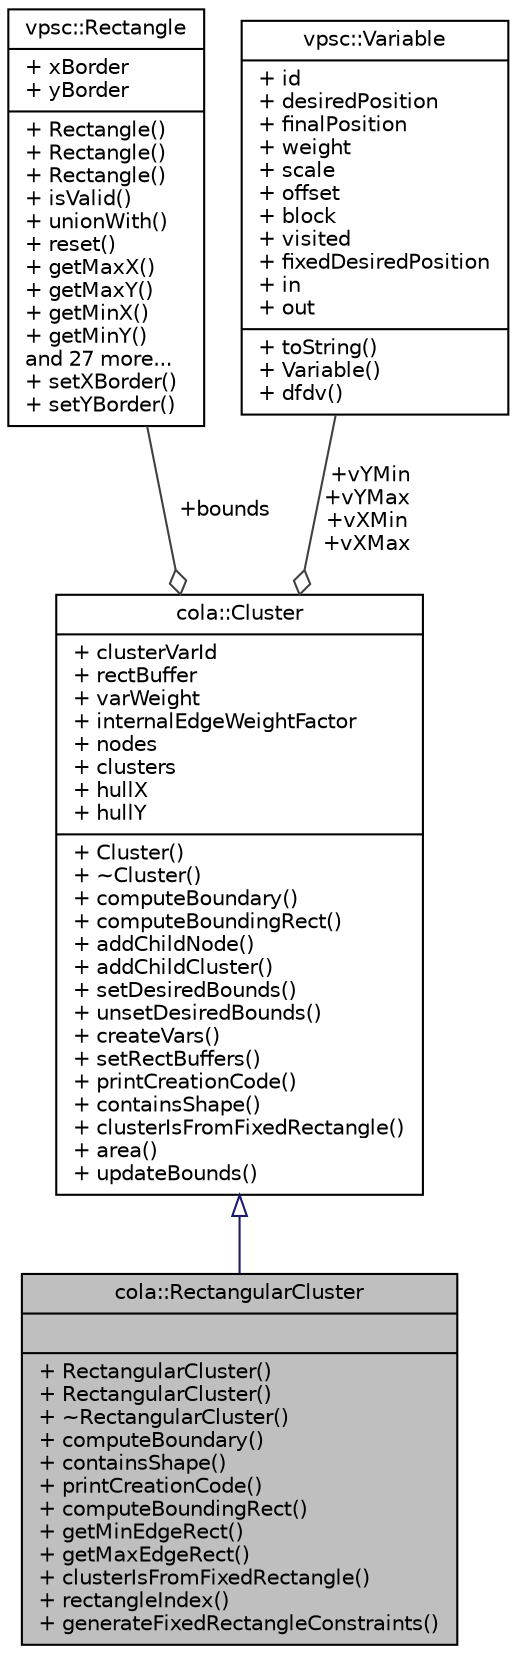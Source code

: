 digraph "cola::RectangularCluster"
{
  edge [fontname="Helvetica",fontsize="10",labelfontname="Helvetica",labelfontsize="10"];
  node [fontname="Helvetica",fontsize="10",shape=record];
  Node1 [label="{cola::RectangularCluster\n||+ RectangularCluster()\l+ RectangularCluster()\l+ ~RectangularCluster()\l+ computeBoundary()\l+ containsShape()\l+ printCreationCode()\l+ computeBoundingRect()\l+ getMinEdgeRect()\l+ getMaxEdgeRect()\l+ clusterIsFromFixedRectangle()\l+ rectangleIndex()\l+ generateFixedRectangleConstraints()\l}",height=0.2,width=0.4,color="black", fillcolor="grey75", style="filled" fontcolor="black"];
  Node2 -> Node1 [dir="back",color="midnightblue",fontsize="10",style="solid",arrowtail="onormal",fontname="Helvetica"];
  Node2 [label="{cola::Cluster\n|+ clusterVarId\l+ rectBuffer\l+ varWeight\l+ internalEdgeWeightFactor\l+ nodes\l+ clusters\l+ hullX\l+ hullY\l|+ Cluster()\l+ ~Cluster()\l+ computeBoundary()\l+ computeBoundingRect()\l+ addChildNode()\l+ addChildCluster()\l+ setDesiredBounds()\l+ unsetDesiredBounds()\l+ createVars()\l+ setRectBuffers()\l+ printCreationCode()\l+ containsShape()\l+ clusterIsFromFixedRectangle()\l+ area()\l+ updateBounds()\l}",height=0.2,width=0.4,color="black", fillcolor="white", style="filled",URL="$classcola_1_1Cluster.html",tooltip="A cluster defines a hierarchical partitioning over the nodes which should be kept disjoint by the lay..."];
  Node3 -> Node2 [color="grey25",fontsize="10",style="solid",label=" +bounds" ,arrowhead="odiamond",fontname="Helvetica"];
  Node3 [label="{vpsc::Rectangle\n|+ xBorder\l+ yBorder\l|+ Rectangle()\l+ Rectangle()\l+ Rectangle()\l+ isValid()\l+ unionWith()\l+ reset()\l+ getMaxX()\l+ getMaxY()\l+ getMinX()\l+ getMinY()\land 27 more...\l+ setXBorder()\l+ setYBorder()\l}",height=0.2,width=0.4,color="black", fillcolor="white", style="filled",URL="$classvpsc_1_1Rectangle.html",tooltip="A rectangle represents a fixed-size shape in the diagram that may be moved to prevent overlaps and sa..."];
  Node4 -> Node2 [color="grey25",fontsize="10",style="solid",label=" +vYMin\n+vYMax\n+vXMin\n+vXMax" ,arrowhead="odiamond",fontname="Helvetica"];
  Node4 [label="{vpsc::Variable\n|+ id\l+ desiredPosition\l+ finalPosition\l+ weight\l+ scale\l+ offset\l+ block\l+ visited\l+ fixedDesiredPosition\l+ in\l+ out\l|+ toString()\l+ Variable()\l+ dfdv()\l}",height=0.2,width=0.4,color="black", fillcolor="white", style="filled",URL="$classvpsc_1_1Variable.html",tooltip="A variable is comprised of an ideal position, final position and a weight."];
}
